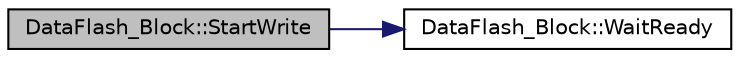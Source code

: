 digraph "DataFlash_Block::StartWrite"
{
 // INTERACTIVE_SVG=YES
  edge [fontname="Helvetica",fontsize="10",labelfontname="Helvetica",labelfontsize="10"];
  node [fontname="Helvetica",fontsize="10",shape=record];
  rankdir="LR";
  Node1 [label="DataFlash_Block::StartWrite",height=0.2,width=0.4,color="black", fillcolor="grey75", style="filled", fontcolor="black"];
  Node1 -> Node2 [color="midnightblue",fontsize="10",style="solid",fontname="Helvetica"];
  Node2 [label="DataFlash_Block::WaitReady",height=0.2,width=0.4,color="black", fillcolor="white", style="filled",URL="$classDataFlash__Block.html#a5adc35354a63752dc3c855b18e83c175"];
}
